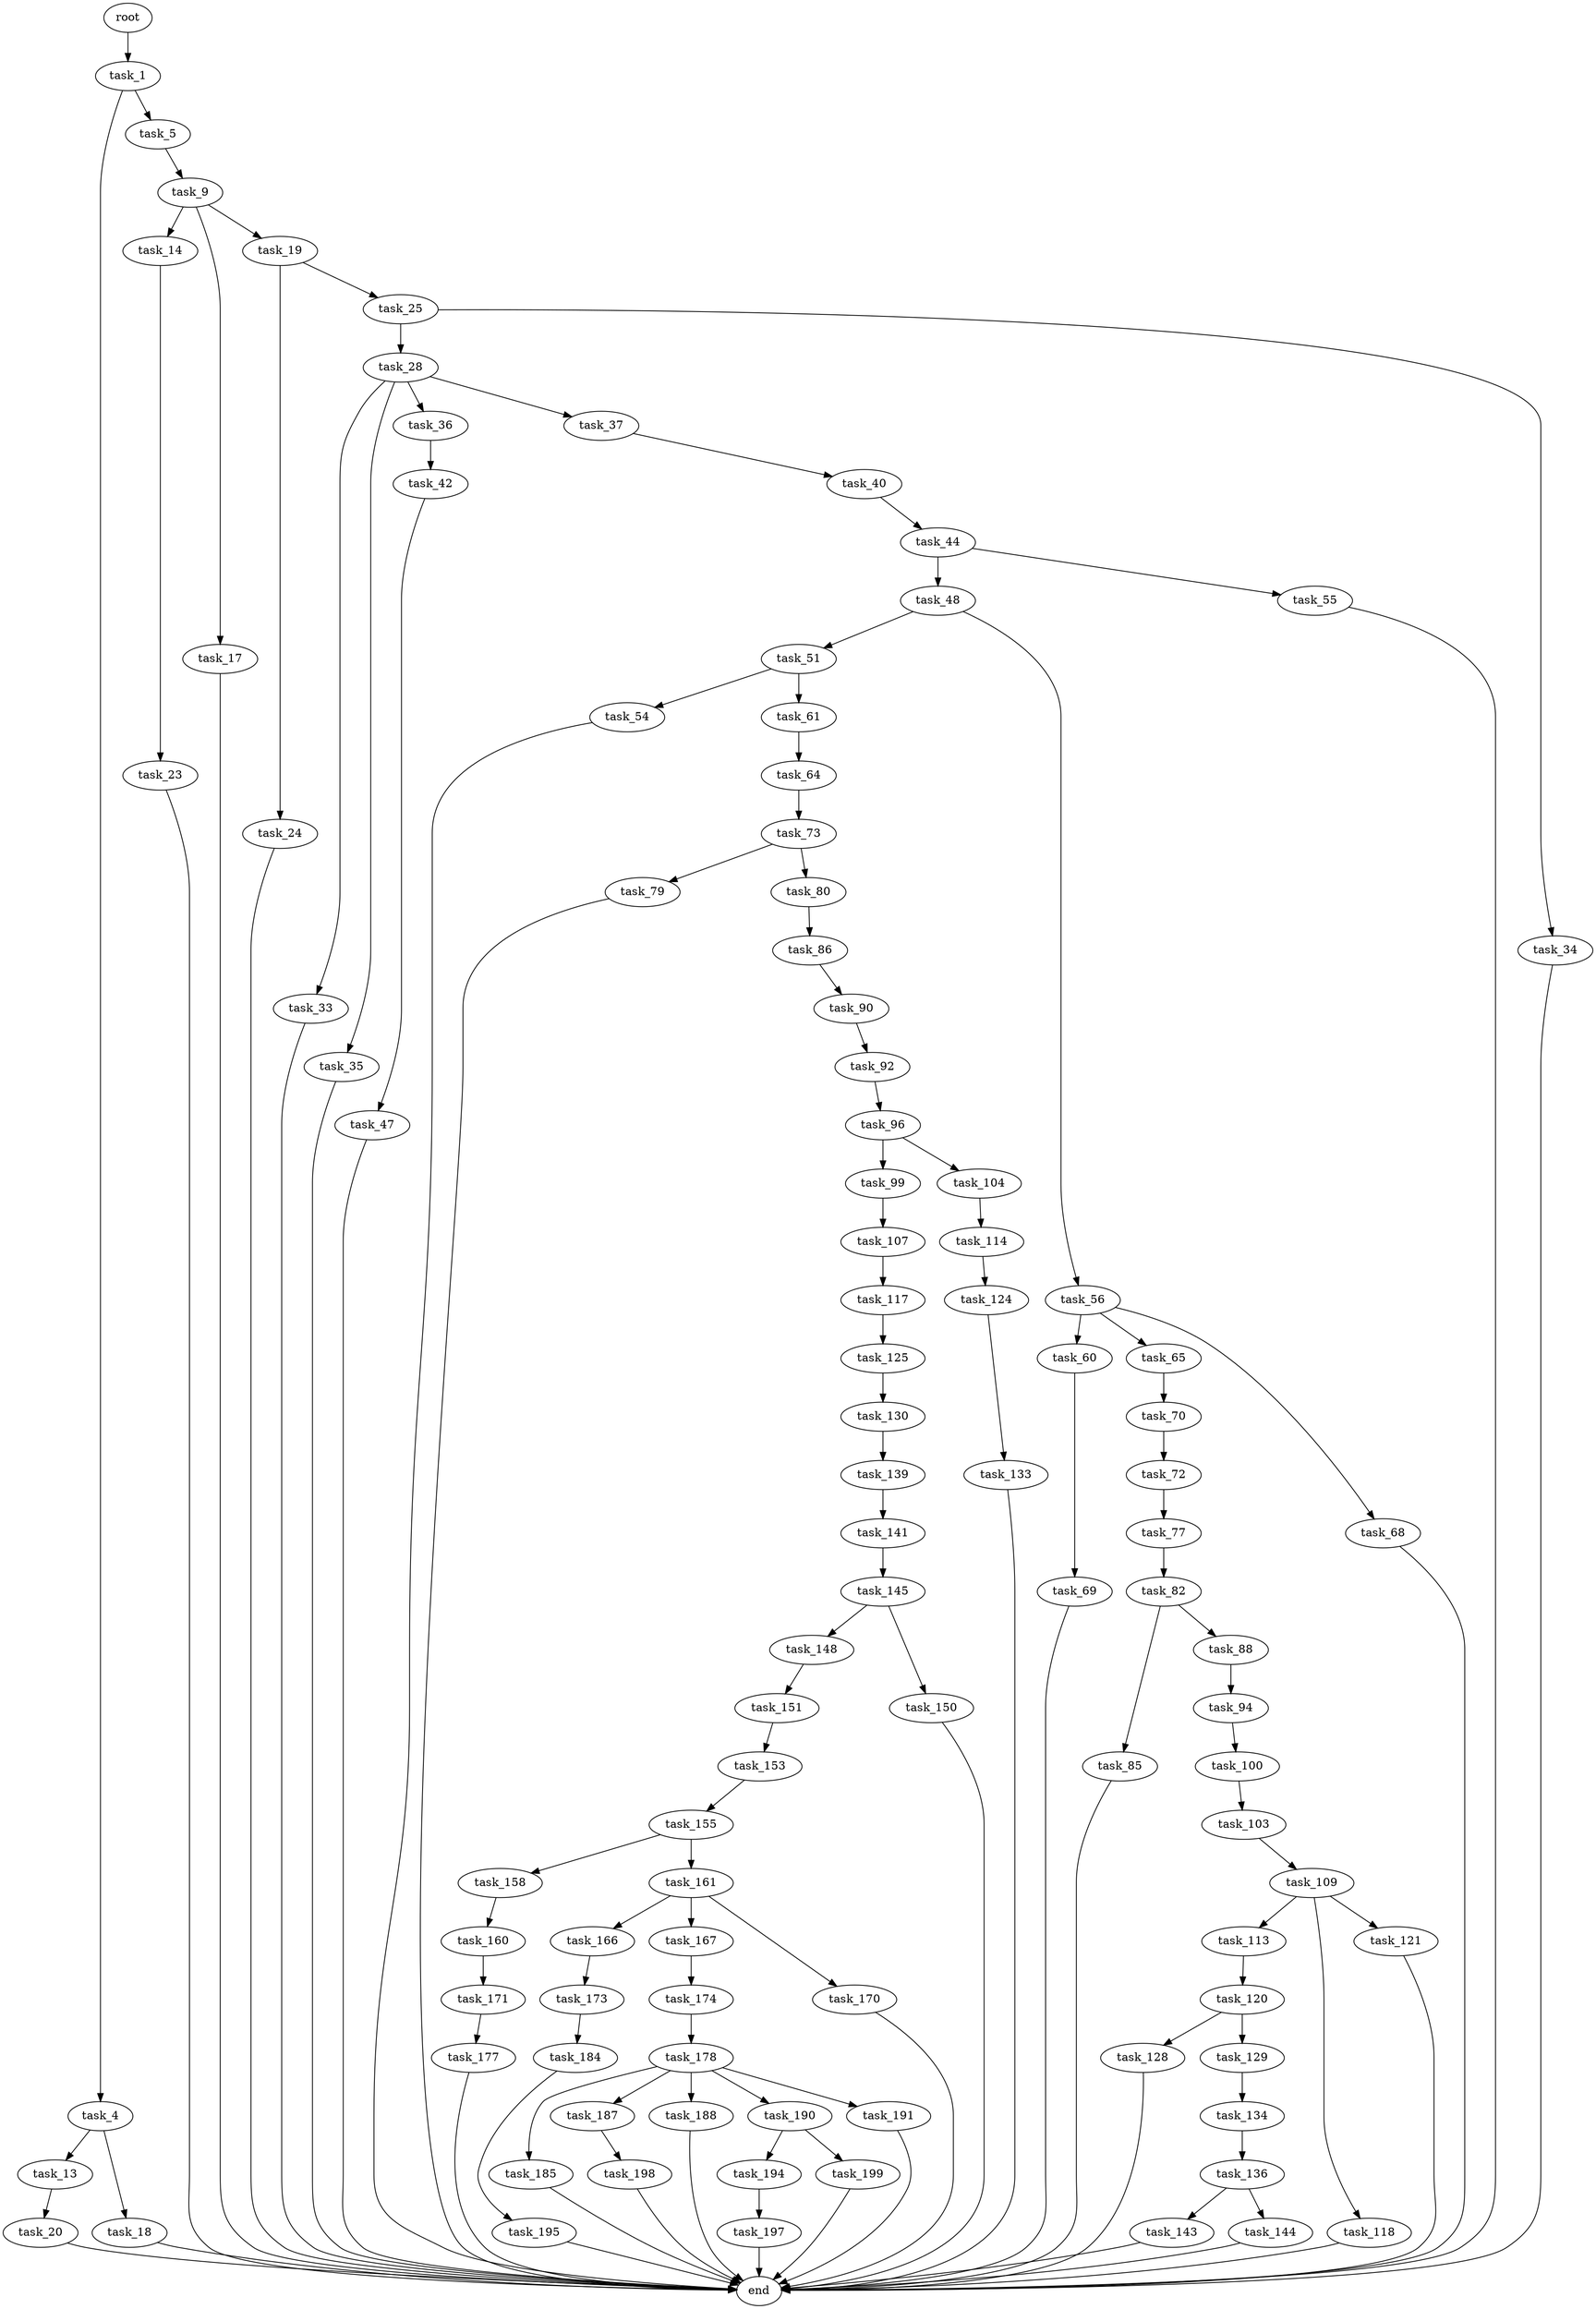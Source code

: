 digraph G {
  root [size="0.000000"];
  task_1 [size="782757789696.000000"];
  task_4 [size="549755813888.000000"];
  task_5 [size="1098506570808.000000"];
  task_13 [size="1073741824000.000000"];
  task_18 [size="2711615702.000000"];
  task_9 [size="1786049064.000000"];
  task_14 [size="1471945388.000000"];
  task_17 [size="237594219821.000000"];
  task_19 [size="231928233984.000000"];
  task_20 [size="3158878512.000000"];
  task_23 [size="33122130094.000000"];
  end [size="0.000000"];
  task_24 [size="26374211910.000000"];
  task_25 [size="28991029248.000000"];
  task_28 [size="16386408236.000000"];
  task_34 [size="6834445507.000000"];
  task_33 [size="1073741824000.000000"];
  task_35 [size="189658034184.000000"];
  task_36 [size="134217728000.000000"];
  task_37 [size="12477565936.000000"];
  task_42 [size="12928979620.000000"];
  task_40 [size="3782946448.000000"];
  task_44 [size="3595099893.000000"];
  task_47 [size="68719476736.000000"];
  task_48 [size="2991232881.000000"];
  task_55 [size="782757789696.000000"];
  task_51 [size="387750896025.000000"];
  task_56 [size="299258944103.000000"];
  task_54 [size="247365296516.000000"];
  task_61 [size="7387150876.000000"];
  task_60 [size="177666550718.000000"];
  task_65 [size="12513671808.000000"];
  task_68 [size="287237656279.000000"];
  task_69 [size="2299946641.000000"];
  task_64 [size="37068480472.000000"];
  task_73 [size="42370907759.000000"];
  task_70 [size="18602633135.000000"];
  task_72 [size="68719476736.000000"];
  task_77 [size="136026326712.000000"];
  task_79 [size="1309489162.000000"];
  task_80 [size="27868608059.000000"];
  task_82 [size="1018931105.000000"];
  task_86 [size="134217728000.000000"];
  task_85 [size="3958480585.000000"];
  task_88 [size="28991029248.000000"];
  task_90 [size="13424348913.000000"];
  task_94 [size="2702254256.000000"];
  task_92 [size="8589934592.000000"];
  task_96 [size="204051862438.000000"];
  task_100 [size="189602931036.000000"];
  task_99 [size="231928233984.000000"];
  task_104 [size="19190909196.000000"];
  task_107 [size="2088298438.000000"];
  task_103 [size="5801338634.000000"];
  task_109 [size="174280277792.000000"];
  task_114 [size="597008269797.000000"];
  task_117 [size="3512471260.000000"];
  task_113 [size="20914591694.000000"];
  task_118 [size="173382913444.000000"];
  task_121 [size="246884966802.000000"];
  task_120 [size="1120995548.000000"];
  task_124 [size="231928233984.000000"];
  task_125 [size="134217728000.000000"];
  task_128 [size="134217728000.000000"];
  task_129 [size="549755813888.000000"];
  task_133 [size="8589934592.000000"];
  task_130 [size="15664145326.000000"];
  task_134 [size="14634638753.000000"];
  task_139 [size="73839396488.000000"];
  task_136 [size="432008559996.000000"];
  task_143 [size="127546154455.000000"];
  task_144 [size="422586055268.000000"];
  task_141 [size="21045566309.000000"];
  task_145 [size="94073870292.000000"];
  task_148 [size="1288452727559.000000"];
  task_150 [size="243458855820.000000"];
  task_151 [size="8313973294.000000"];
  task_153 [size="9401193134.000000"];
  task_155 [size="12519448519.000000"];
  task_158 [size="231928233984.000000"];
  task_161 [size="782757789696.000000"];
  task_160 [size="782757789696.000000"];
  task_171 [size="16386686531.000000"];
  task_166 [size="368293445632.000000"];
  task_167 [size="45919350625.000000"];
  task_170 [size="68719476736.000000"];
  task_173 [size="461058334353.000000"];
  task_174 [size="5061981415.000000"];
  task_177 [size="231928233984.000000"];
  task_184 [size="289223753468.000000"];
  task_178 [size="68719476736.000000"];
  task_185 [size="4734778266.000000"];
  task_187 [size="549755813888.000000"];
  task_188 [size="36034285312.000000"];
  task_190 [size="231928233984.000000"];
  task_191 [size="8589934592.000000"];
  task_195 [size="15516266128.000000"];
  task_198 [size="39402522447.000000"];
  task_194 [size="7627407858.000000"];
  task_199 [size="782757789696.000000"];
  task_197 [size="231928233984.000000"];

  root -> task_1 [size="1.000000"];
  task_1 -> task_4 [size="679477248.000000"];
  task_1 -> task_5 [size="679477248.000000"];
  task_4 -> task_13 [size="536870912.000000"];
  task_4 -> task_18 [size="536870912.000000"];
  task_5 -> task_9 [size="679477248.000000"];
  task_13 -> task_20 [size="838860800.000000"];
  task_18 -> end [size="1.000000"];
  task_9 -> task_14 [size="33554432.000000"];
  task_9 -> task_17 [size="33554432.000000"];
  task_9 -> task_19 [size="33554432.000000"];
  task_14 -> task_23 [size="33554432.000000"];
  task_17 -> end [size="1.000000"];
  task_19 -> task_24 [size="301989888.000000"];
  task_19 -> task_25 [size="301989888.000000"];
  task_20 -> end [size="1.000000"];
  task_23 -> end [size="1.000000"];
  task_24 -> end [size="1.000000"];
  task_25 -> task_28 [size="75497472.000000"];
  task_25 -> task_34 [size="75497472.000000"];
  task_28 -> task_33 [size="33554432.000000"];
  task_28 -> task_35 [size="33554432.000000"];
  task_28 -> task_36 [size="33554432.000000"];
  task_28 -> task_37 [size="33554432.000000"];
  task_34 -> end [size="1.000000"];
  task_33 -> end [size="1.000000"];
  task_35 -> end [size="1.000000"];
  task_36 -> task_42 [size="209715200.000000"];
  task_37 -> task_40 [size="301989888.000000"];
  task_42 -> task_47 [size="209715200.000000"];
  task_40 -> task_44 [size="75497472.000000"];
  task_44 -> task_48 [size="75497472.000000"];
  task_44 -> task_55 [size="75497472.000000"];
  task_47 -> end [size="1.000000"];
  task_48 -> task_51 [size="209715200.000000"];
  task_48 -> task_56 [size="209715200.000000"];
  task_55 -> end [size="1.000000"];
  task_51 -> task_54 [size="679477248.000000"];
  task_51 -> task_61 [size="679477248.000000"];
  task_56 -> task_60 [size="301989888.000000"];
  task_56 -> task_65 [size="301989888.000000"];
  task_56 -> task_68 [size="301989888.000000"];
  task_54 -> end [size="1.000000"];
  task_61 -> task_64 [size="679477248.000000"];
  task_60 -> task_69 [size="209715200.000000"];
  task_65 -> task_70 [size="679477248.000000"];
  task_68 -> end [size="1.000000"];
  task_69 -> end [size="1.000000"];
  task_64 -> task_73 [size="838860800.000000"];
  task_73 -> task_79 [size="838860800.000000"];
  task_73 -> task_80 [size="838860800.000000"];
  task_70 -> task_72 [size="301989888.000000"];
  task_72 -> task_77 [size="134217728.000000"];
  task_77 -> task_82 [size="134217728.000000"];
  task_79 -> end [size="1.000000"];
  task_80 -> task_86 [size="838860800.000000"];
  task_82 -> task_85 [size="75497472.000000"];
  task_82 -> task_88 [size="75497472.000000"];
  task_86 -> task_90 [size="209715200.000000"];
  task_85 -> end [size="1.000000"];
  task_88 -> task_94 [size="75497472.000000"];
  task_90 -> task_92 [size="411041792.000000"];
  task_94 -> task_100 [size="75497472.000000"];
  task_92 -> task_96 [size="33554432.000000"];
  task_96 -> task_99 [size="301989888.000000"];
  task_96 -> task_104 [size="301989888.000000"];
  task_100 -> task_103 [size="301989888.000000"];
  task_99 -> task_107 [size="301989888.000000"];
  task_104 -> task_114 [size="536870912.000000"];
  task_107 -> task_117 [size="33554432.000000"];
  task_103 -> task_109 [size="209715200.000000"];
  task_109 -> task_113 [size="209715200.000000"];
  task_109 -> task_118 [size="209715200.000000"];
  task_109 -> task_121 [size="209715200.000000"];
  task_114 -> task_124 [size="679477248.000000"];
  task_117 -> task_125 [size="134217728.000000"];
  task_113 -> task_120 [size="838860800.000000"];
  task_118 -> end [size="1.000000"];
  task_121 -> end [size="1.000000"];
  task_120 -> task_128 [size="75497472.000000"];
  task_120 -> task_129 [size="75497472.000000"];
  task_124 -> task_133 [size="301989888.000000"];
  task_125 -> task_130 [size="209715200.000000"];
  task_128 -> end [size="1.000000"];
  task_129 -> task_134 [size="536870912.000000"];
  task_133 -> end [size="1.000000"];
  task_130 -> task_139 [size="536870912.000000"];
  task_134 -> task_136 [size="838860800.000000"];
  task_139 -> task_141 [size="75497472.000000"];
  task_136 -> task_143 [size="536870912.000000"];
  task_136 -> task_144 [size="536870912.000000"];
  task_143 -> end [size="1.000000"];
  task_144 -> end [size="1.000000"];
  task_141 -> task_145 [size="838860800.000000"];
  task_145 -> task_148 [size="134217728.000000"];
  task_145 -> task_150 [size="134217728.000000"];
  task_148 -> task_151 [size="838860800.000000"];
  task_150 -> end [size="1.000000"];
  task_151 -> task_153 [size="536870912.000000"];
  task_153 -> task_155 [size="33554432.000000"];
  task_155 -> task_158 [size="209715200.000000"];
  task_155 -> task_161 [size="209715200.000000"];
  task_158 -> task_160 [size="301989888.000000"];
  task_161 -> task_166 [size="679477248.000000"];
  task_161 -> task_167 [size="679477248.000000"];
  task_161 -> task_170 [size="679477248.000000"];
  task_160 -> task_171 [size="679477248.000000"];
  task_171 -> task_177 [size="301989888.000000"];
  task_166 -> task_173 [size="411041792.000000"];
  task_167 -> task_174 [size="838860800.000000"];
  task_170 -> end [size="1.000000"];
  task_173 -> task_184 [size="411041792.000000"];
  task_174 -> task_178 [size="134217728.000000"];
  task_177 -> end [size="1.000000"];
  task_184 -> task_195 [size="536870912.000000"];
  task_178 -> task_185 [size="134217728.000000"];
  task_178 -> task_187 [size="134217728.000000"];
  task_178 -> task_188 [size="134217728.000000"];
  task_178 -> task_190 [size="134217728.000000"];
  task_178 -> task_191 [size="134217728.000000"];
  task_185 -> end [size="1.000000"];
  task_187 -> task_198 [size="536870912.000000"];
  task_188 -> end [size="1.000000"];
  task_190 -> task_194 [size="301989888.000000"];
  task_190 -> task_199 [size="301989888.000000"];
  task_191 -> end [size="1.000000"];
  task_195 -> end [size="1.000000"];
  task_198 -> end [size="1.000000"];
  task_194 -> task_197 [size="209715200.000000"];
  task_199 -> end [size="1.000000"];
  task_197 -> end [size="1.000000"];
}
